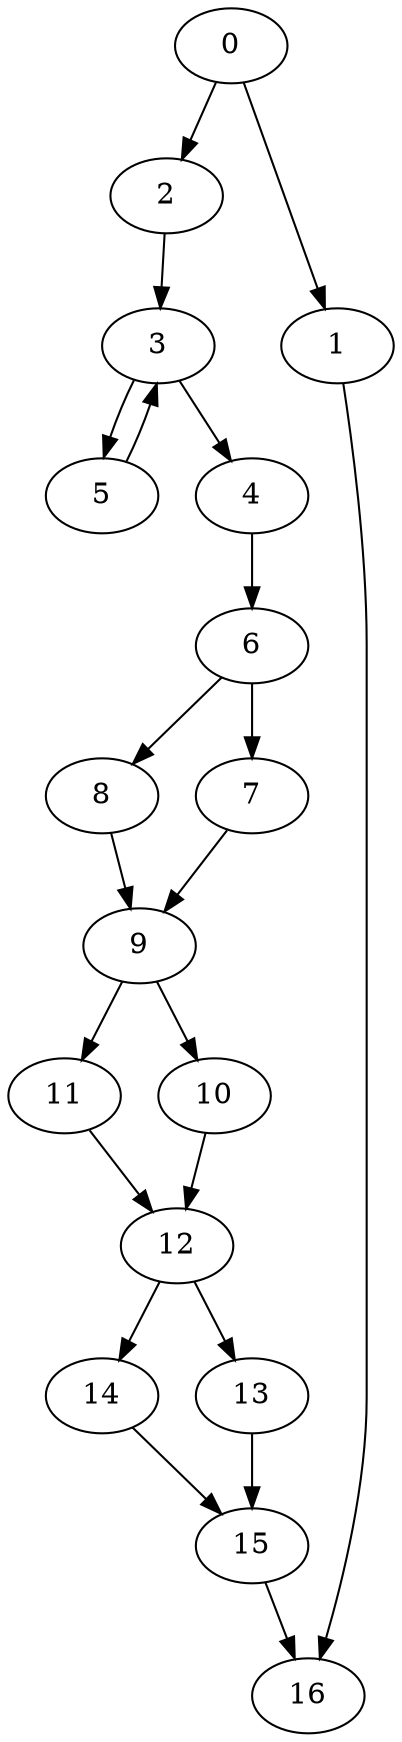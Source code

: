 digraph {
0 -> 2;
0 -> 1;
1 -> 16;
2 -> 3;
3 -> 5;
3 -> 4;
4 -> 6;
5 -> 3;
6 -> 8;
6 -> 7;
7 -> 9;
8 -> 9;
9 -> 11;
9 -> 10;
10 -> 12;
11 -> 12;
12 -> 14;
12 -> 13;
13 -> 15;
14 -> 15;
15 -> 16;
}
